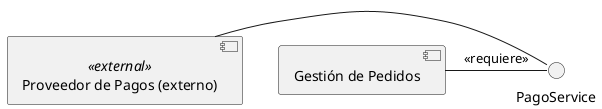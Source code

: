 @startuml
' Componentes internos del sistema
component "Gestión de Pedidos" as Pedidos


' Componente externo (ej. pasarela de pagos)
component "Proveedor de Pagos (externo)" as Pago <<external>>

' Interfaz proporcionada por el proveedor
interface PagoService
Pago - PagoService

' Gestión de Pedidos requiere la interfaz de pago
Pedidos - PagoService : <<requiere>>
@enduml
